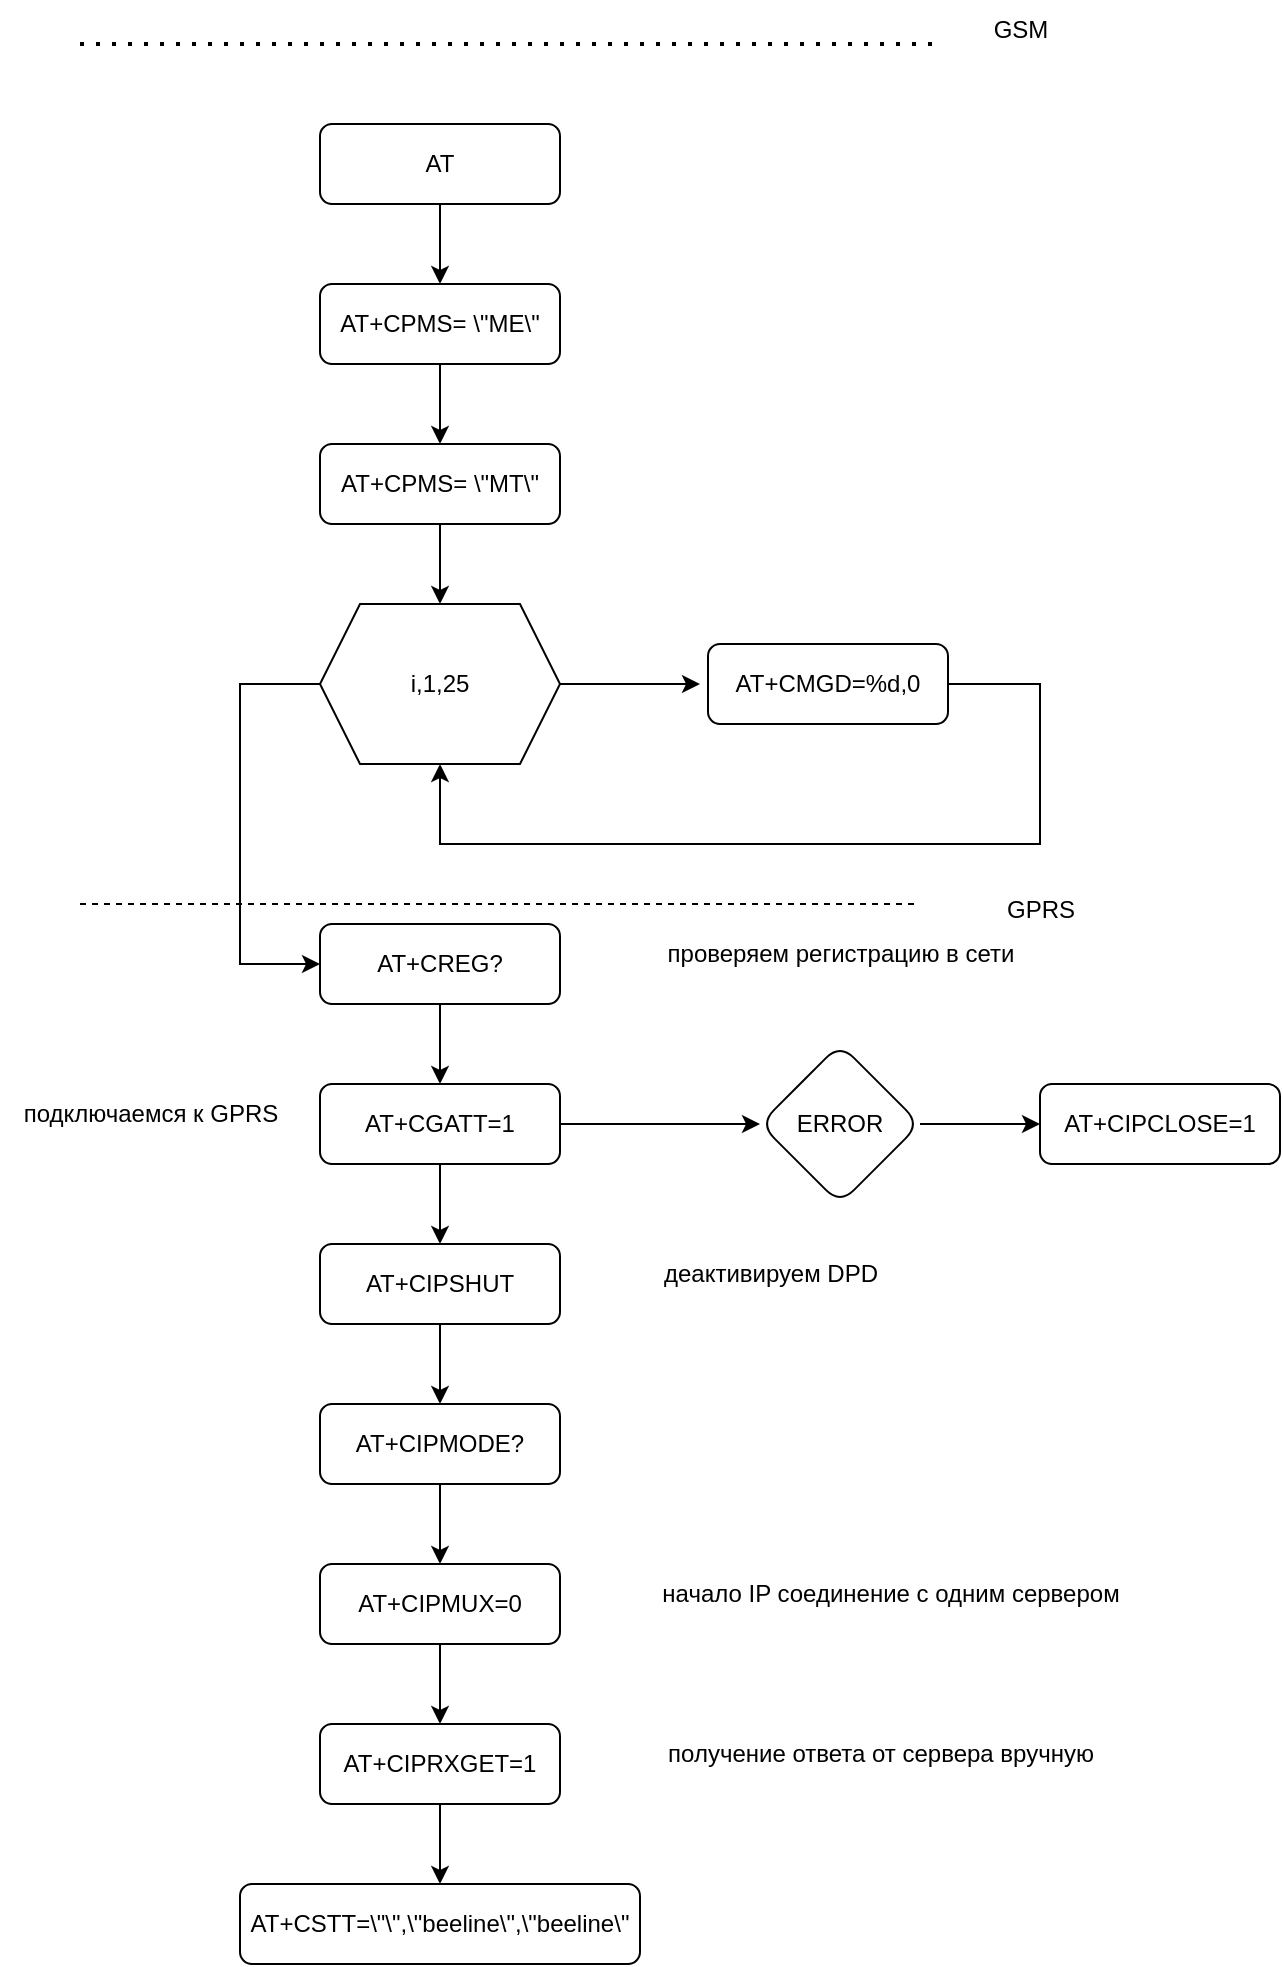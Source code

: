 <mxfile version="25.0.3">
  <diagram id="C5RBs43oDa-KdzZeNtuy" name="Page-1">
    <mxGraphModel dx="1221" dy="639" grid="1" gridSize="10" guides="1" tooltips="1" connect="1" arrows="1" fold="1" page="1" pageScale="1" pageWidth="827" pageHeight="1169" math="0" shadow="0">
      <root>
        <mxCell id="WIyWlLk6GJQsqaUBKTNV-0" />
        <mxCell id="WIyWlLk6GJQsqaUBKTNV-1" parent="WIyWlLk6GJQsqaUBKTNV-0" />
        <mxCell id="lPNpFNW8vMI2QU2aJBfz-8" value="" style="edgeStyle=orthogonalEdgeStyle;rounded=0;orthogonalLoop=1;jettySize=auto;html=1;" parent="WIyWlLk6GJQsqaUBKTNV-1" source="WIyWlLk6GJQsqaUBKTNV-3" target="lPNpFNW8vMI2QU2aJBfz-0" edge="1">
          <mxGeometry relative="1" as="geometry" />
        </mxCell>
        <mxCell id="WIyWlLk6GJQsqaUBKTNV-3" value="AT" style="rounded=1;whiteSpace=wrap;html=1;fontSize=12;glass=0;strokeWidth=1;shadow=0;" parent="WIyWlLk6GJQsqaUBKTNV-1" vertex="1">
          <mxGeometry x="160" y="80" width="120" height="40" as="geometry" />
        </mxCell>
        <mxCell id="lPNpFNW8vMI2QU2aJBfz-9" value="" style="edgeStyle=orthogonalEdgeStyle;rounded=0;orthogonalLoop=1;jettySize=auto;html=1;" parent="WIyWlLk6GJQsqaUBKTNV-1" source="lPNpFNW8vMI2QU2aJBfz-0" target="lPNpFNW8vMI2QU2aJBfz-2" edge="1">
          <mxGeometry relative="1" as="geometry" />
        </mxCell>
        <mxCell id="lPNpFNW8vMI2QU2aJBfz-0" value="AT+CPMS= \&quot;ME\&quot;" style="rounded=1;whiteSpace=wrap;html=1;fontSize=12;glass=0;strokeWidth=1;shadow=0;" parent="WIyWlLk6GJQsqaUBKTNV-1" vertex="1">
          <mxGeometry x="160" y="160" width="120" height="40" as="geometry" />
        </mxCell>
        <mxCell id="lPNpFNW8vMI2QU2aJBfz-6" style="edgeStyle=orthogonalEdgeStyle;rounded=0;orthogonalLoop=1;jettySize=auto;html=1;entryX=0.5;entryY=0;entryDx=0;entryDy=0;" parent="WIyWlLk6GJQsqaUBKTNV-1" source="lPNpFNW8vMI2QU2aJBfz-2" target="lPNpFNW8vMI2QU2aJBfz-3" edge="1">
          <mxGeometry relative="1" as="geometry" />
        </mxCell>
        <mxCell id="lPNpFNW8vMI2QU2aJBfz-2" value="AT+CPMS= \&quot;MT\&quot;" style="rounded=1;whiteSpace=wrap;html=1;fontSize=12;glass=0;strokeWidth=1;shadow=0;" parent="WIyWlLk6GJQsqaUBKTNV-1" vertex="1">
          <mxGeometry x="160" y="240" width="120" height="40" as="geometry" />
        </mxCell>
        <mxCell id="lPNpFNW8vMI2QU2aJBfz-5" style="edgeStyle=orthogonalEdgeStyle;rounded=0;orthogonalLoop=1;jettySize=auto;html=1;" parent="WIyWlLk6GJQsqaUBKTNV-1" source="lPNpFNW8vMI2QU2aJBfz-3" edge="1">
          <mxGeometry relative="1" as="geometry">
            <mxPoint x="350" y="360" as="targetPoint" />
          </mxGeometry>
        </mxCell>
        <mxCell id="lPNpFNW8vMI2QU2aJBfz-11" style="edgeStyle=orthogonalEdgeStyle;rounded=0;orthogonalLoop=1;jettySize=auto;html=1;entryX=0;entryY=0.5;entryDx=0;entryDy=0;" parent="WIyWlLk6GJQsqaUBKTNV-1" source="lPNpFNW8vMI2QU2aJBfz-3" target="lPNpFNW8vMI2QU2aJBfz-10" edge="1">
          <mxGeometry relative="1" as="geometry">
            <Array as="points">
              <mxPoint x="120" y="360" />
              <mxPoint x="120" y="500" />
            </Array>
          </mxGeometry>
        </mxCell>
        <mxCell id="lPNpFNW8vMI2QU2aJBfz-3" value="i,1,25" style="shape=hexagon;perimeter=hexagonPerimeter2;whiteSpace=wrap;html=1;fixedSize=1;" parent="WIyWlLk6GJQsqaUBKTNV-1" vertex="1">
          <mxGeometry x="160" y="320" width="120" height="80" as="geometry" />
        </mxCell>
        <mxCell id="lPNpFNW8vMI2QU2aJBfz-7" style="edgeStyle=orthogonalEdgeStyle;rounded=0;orthogonalLoop=1;jettySize=auto;html=1;entryX=0.5;entryY=1;entryDx=0;entryDy=0;" parent="WIyWlLk6GJQsqaUBKTNV-1" source="lPNpFNW8vMI2QU2aJBfz-4" target="lPNpFNW8vMI2QU2aJBfz-3" edge="1">
          <mxGeometry relative="1" as="geometry">
            <Array as="points">
              <mxPoint x="520" y="360" />
              <mxPoint x="520" y="440" />
              <mxPoint x="220" y="440" />
            </Array>
          </mxGeometry>
        </mxCell>
        <mxCell id="lPNpFNW8vMI2QU2aJBfz-4" value="AT+CMGD=%d,0" style="rounded=1;whiteSpace=wrap;html=1;fontSize=12;glass=0;strokeWidth=1;shadow=0;" parent="WIyWlLk6GJQsqaUBKTNV-1" vertex="1">
          <mxGeometry x="354" y="340" width="120" height="40" as="geometry" />
        </mxCell>
        <mxCell id="lPNpFNW8vMI2QU2aJBfz-15" value="" style="edgeStyle=orthogonalEdgeStyle;rounded=0;orthogonalLoop=1;jettySize=auto;html=1;" parent="WIyWlLk6GJQsqaUBKTNV-1" source="lPNpFNW8vMI2QU2aJBfz-10" target="lPNpFNW8vMI2QU2aJBfz-12" edge="1">
          <mxGeometry relative="1" as="geometry" />
        </mxCell>
        <mxCell id="lPNpFNW8vMI2QU2aJBfz-10" value="AT+CREG?" style="rounded=1;whiteSpace=wrap;html=1;fontSize=12;glass=0;strokeWidth=1;shadow=0;" parent="WIyWlLk6GJQsqaUBKTNV-1" vertex="1">
          <mxGeometry x="160" y="480" width="120" height="40" as="geometry" />
        </mxCell>
        <mxCell id="lPNpFNW8vMI2QU2aJBfz-16" value="" style="edgeStyle=orthogonalEdgeStyle;rounded=0;orthogonalLoop=1;jettySize=auto;html=1;" parent="WIyWlLk6GJQsqaUBKTNV-1" source="lPNpFNW8vMI2QU2aJBfz-12" target="lPNpFNW8vMI2QU2aJBfz-13" edge="1">
          <mxGeometry relative="1" as="geometry" />
        </mxCell>
        <mxCell id="2VTFbfj--ufXmK4QW2Rx-8" value="" style="edgeStyle=orthogonalEdgeStyle;rounded=0;orthogonalLoop=1;jettySize=auto;html=1;" edge="1" parent="WIyWlLk6GJQsqaUBKTNV-1" source="lPNpFNW8vMI2QU2aJBfz-12" target="2VTFbfj--ufXmK4QW2Rx-7">
          <mxGeometry relative="1" as="geometry" />
        </mxCell>
        <mxCell id="lPNpFNW8vMI2QU2aJBfz-12" value="AT+CGATT=1" style="rounded=1;whiteSpace=wrap;html=1;fontSize=12;glass=0;strokeWidth=1;shadow=0;" parent="WIyWlLk6GJQsqaUBKTNV-1" vertex="1">
          <mxGeometry x="160" y="560" width="120" height="40" as="geometry" />
        </mxCell>
        <mxCell id="lPNpFNW8vMI2QU2aJBfz-17" value="" style="edgeStyle=orthogonalEdgeStyle;rounded=0;orthogonalLoop=1;jettySize=auto;html=1;" parent="WIyWlLk6GJQsqaUBKTNV-1" source="lPNpFNW8vMI2QU2aJBfz-13" target="lPNpFNW8vMI2QU2aJBfz-14" edge="1">
          <mxGeometry relative="1" as="geometry" />
        </mxCell>
        <mxCell id="lPNpFNW8vMI2QU2aJBfz-13" value="AT+CIPSHUT" style="rounded=1;whiteSpace=wrap;html=1;fontSize=12;glass=0;strokeWidth=1;shadow=0;" parent="WIyWlLk6GJQsqaUBKTNV-1" vertex="1">
          <mxGeometry x="160" y="640" width="120" height="40" as="geometry" />
        </mxCell>
        <mxCell id="2VTFbfj--ufXmK4QW2Rx-14" value="" style="edgeStyle=orthogonalEdgeStyle;rounded=0;orthogonalLoop=1;jettySize=auto;html=1;" edge="1" parent="WIyWlLk6GJQsqaUBKTNV-1" source="lPNpFNW8vMI2QU2aJBfz-14" target="2VTFbfj--ufXmK4QW2Rx-12">
          <mxGeometry relative="1" as="geometry" />
        </mxCell>
        <mxCell id="lPNpFNW8vMI2QU2aJBfz-14" value="AT+CIPMODE?" style="rounded=1;whiteSpace=wrap;html=1;fontSize=12;glass=0;strokeWidth=1;shadow=0;" parent="WIyWlLk6GJQsqaUBKTNV-1" vertex="1">
          <mxGeometry x="160" y="720" width="120" height="40" as="geometry" />
        </mxCell>
        <mxCell id="2VTFbfj--ufXmK4QW2Rx-0" value="" style="endArrow=none;dashed=1;html=1;rounded=0;" edge="1" parent="WIyWlLk6GJQsqaUBKTNV-1">
          <mxGeometry width="50" height="50" relative="1" as="geometry">
            <mxPoint x="40" y="470" as="sourcePoint" />
            <mxPoint x="460" y="470" as="targetPoint" />
          </mxGeometry>
        </mxCell>
        <mxCell id="2VTFbfj--ufXmK4QW2Rx-1" value="GPRS" style="text;html=1;align=center;verticalAlign=middle;resizable=0;points=[];autosize=1;strokeColor=none;fillColor=none;" vertex="1" parent="WIyWlLk6GJQsqaUBKTNV-1">
          <mxGeometry x="490" y="458" width="60" height="30" as="geometry" />
        </mxCell>
        <mxCell id="2VTFbfj--ufXmK4QW2Rx-2" value="" style="endArrow=none;dashed=1;html=1;dashPattern=1 3;strokeWidth=2;rounded=0;" edge="1" parent="WIyWlLk6GJQsqaUBKTNV-1">
          <mxGeometry width="50" height="50" relative="1" as="geometry">
            <mxPoint x="40" y="40" as="sourcePoint" />
            <mxPoint x="470" y="40" as="targetPoint" />
          </mxGeometry>
        </mxCell>
        <mxCell id="2VTFbfj--ufXmK4QW2Rx-3" value="GSM" style="text;html=1;align=center;verticalAlign=middle;resizable=0;points=[];autosize=1;strokeColor=none;fillColor=none;" vertex="1" parent="WIyWlLk6GJQsqaUBKTNV-1">
          <mxGeometry x="485" y="18" width="50" height="30" as="geometry" />
        </mxCell>
        <mxCell id="2VTFbfj--ufXmK4QW2Rx-4" value="проверяем регистрацию в сети" style="text;html=1;align=center;verticalAlign=middle;resizable=0;points=[];autosize=1;strokeColor=none;fillColor=none;" vertex="1" parent="WIyWlLk6GJQsqaUBKTNV-1">
          <mxGeometry x="320" y="480" width="200" height="30" as="geometry" />
        </mxCell>
        <mxCell id="2VTFbfj--ufXmK4QW2Rx-5" value="подключаемся к GPRS" style="text;html=1;align=center;verticalAlign=middle;resizable=0;points=[];autosize=1;strokeColor=none;fillColor=none;" vertex="1" parent="WIyWlLk6GJQsqaUBKTNV-1">
          <mxGeometry y="560" width="150" height="30" as="geometry" />
        </mxCell>
        <mxCell id="2VTFbfj--ufXmK4QW2Rx-10" value="" style="edgeStyle=orthogonalEdgeStyle;rounded=0;orthogonalLoop=1;jettySize=auto;html=1;" edge="1" parent="WIyWlLk6GJQsqaUBKTNV-1" source="2VTFbfj--ufXmK4QW2Rx-7" target="2VTFbfj--ufXmK4QW2Rx-9">
          <mxGeometry relative="1" as="geometry" />
        </mxCell>
        <mxCell id="2VTFbfj--ufXmK4QW2Rx-7" value="ERROR" style="rhombus;whiteSpace=wrap;html=1;rounded=1;glass=0;strokeWidth=1;shadow=0;" vertex="1" parent="WIyWlLk6GJQsqaUBKTNV-1">
          <mxGeometry x="380" y="540" width="80" height="80" as="geometry" />
        </mxCell>
        <mxCell id="2VTFbfj--ufXmK4QW2Rx-9" value="AT+CIPCLOSE=1" style="whiteSpace=wrap;html=1;rounded=1;glass=0;strokeWidth=1;shadow=0;" vertex="1" parent="WIyWlLk6GJQsqaUBKTNV-1">
          <mxGeometry x="520" y="560" width="120" height="40" as="geometry" />
        </mxCell>
        <mxCell id="2VTFbfj--ufXmK4QW2Rx-11" value="деактивируем DPD" style="text;html=1;align=center;verticalAlign=middle;resizable=0;points=[];autosize=1;strokeColor=none;fillColor=none;" vertex="1" parent="WIyWlLk6GJQsqaUBKTNV-1">
          <mxGeometry x="320" y="640" width="130" height="30" as="geometry" />
        </mxCell>
        <mxCell id="2VTFbfj--ufXmK4QW2Rx-16" value="" style="edgeStyle=orthogonalEdgeStyle;rounded=0;orthogonalLoop=1;jettySize=auto;html=1;" edge="1" parent="WIyWlLk6GJQsqaUBKTNV-1" source="2VTFbfj--ufXmK4QW2Rx-12" target="2VTFbfj--ufXmK4QW2Rx-15">
          <mxGeometry relative="1" as="geometry" />
        </mxCell>
        <mxCell id="2VTFbfj--ufXmK4QW2Rx-12" value="AT+CIPMUX=0" style="rounded=1;whiteSpace=wrap;html=1;fontSize=12;glass=0;strokeWidth=1;shadow=0;" vertex="1" parent="WIyWlLk6GJQsqaUBKTNV-1">
          <mxGeometry x="160" y="800" width="120" height="40" as="geometry" />
        </mxCell>
        <mxCell id="2VTFbfj--ufXmK4QW2Rx-13" value="начало IP соединение с одним сервером" style="text;html=1;align=center;verticalAlign=middle;resizable=0;points=[];autosize=1;strokeColor=none;fillColor=none;" vertex="1" parent="WIyWlLk6GJQsqaUBKTNV-1">
          <mxGeometry x="320" y="800" width="250" height="30" as="geometry" />
        </mxCell>
        <mxCell id="2VTFbfj--ufXmK4QW2Rx-19" value="" style="edgeStyle=orthogonalEdgeStyle;rounded=0;orthogonalLoop=1;jettySize=auto;html=1;" edge="1" parent="WIyWlLk6GJQsqaUBKTNV-1" source="2VTFbfj--ufXmK4QW2Rx-15" target="2VTFbfj--ufXmK4QW2Rx-18">
          <mxGeometry relative="1" as="geometry" />
        </mxCell>
        <mxCell id="2VTFbfj--ufXmK4QW2Rx-15" value="AT+CIPRXGET=1" style="rounded=1;whiteSpace=wrap;html=1;fontSize=12;glass=0;strokeWidth=1;shadow=0;" vertex="1" parent="WIyWlLk6GJQsqaUBKTNV-1">
          <mxGeometry x="160" y="880" width="120" height="40" as="geometry" />
        </mxCell>
        <mxCell id="2VTFbfj--ufXmK4QW2Rx-17" value="получение ответа от сервера вручную" style="text;html=1;align=center;verticalAlign=middle;resizable=0;points=[];autosize=1;strokeColor=none;fillColor=none;" vertex="1" parent="WIyWlLk6GJQsqaUBKTNV-1">
          <mxGeometry x="320" y="880" width="240" height="30" as="geometry" />
        </mxCell>
        <mxCell id="2VTFbfj--ufXmK4QW2Rx-18" value="AT+CSTT=\&quot;\&quot;,\&quot;beeline\&quot;,\&quot;beeline\&quot;" style="rounded=1;whiteSpace=wrap;html=1;fontSize=12;glass=0;strokeWidth=1;shadow=0;" vertex="1" parent="WIyWlLk6GJQsqaUBKTNV-1">
          <mxGeometry x="120" y="960" width="200" height="40" as="geometry" />
        </mxCell>
      </root>
    </mxGraphModel>
  </diagram>
</mxfile>
